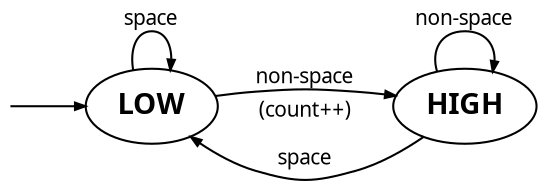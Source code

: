 digraph {
    graph [fontname="Noto Sans", rankdir=LR];
    node [fontname="Noto Sans Bold", shape=oval];
    edge [fontname="Noto Sans", arrowsize=0.5, fontsize=10];
    LOW  -> HIGH [label="non-space"];
    LOW  -> LOW  [label="space"];
    HIGH -> LOW  [label="(count++)\n\nspace"];
    HIGH -> HIGH [label="non-space"];
    root [style="invis", shape=point, width=0];
    root:e -> LOW:w;
}
